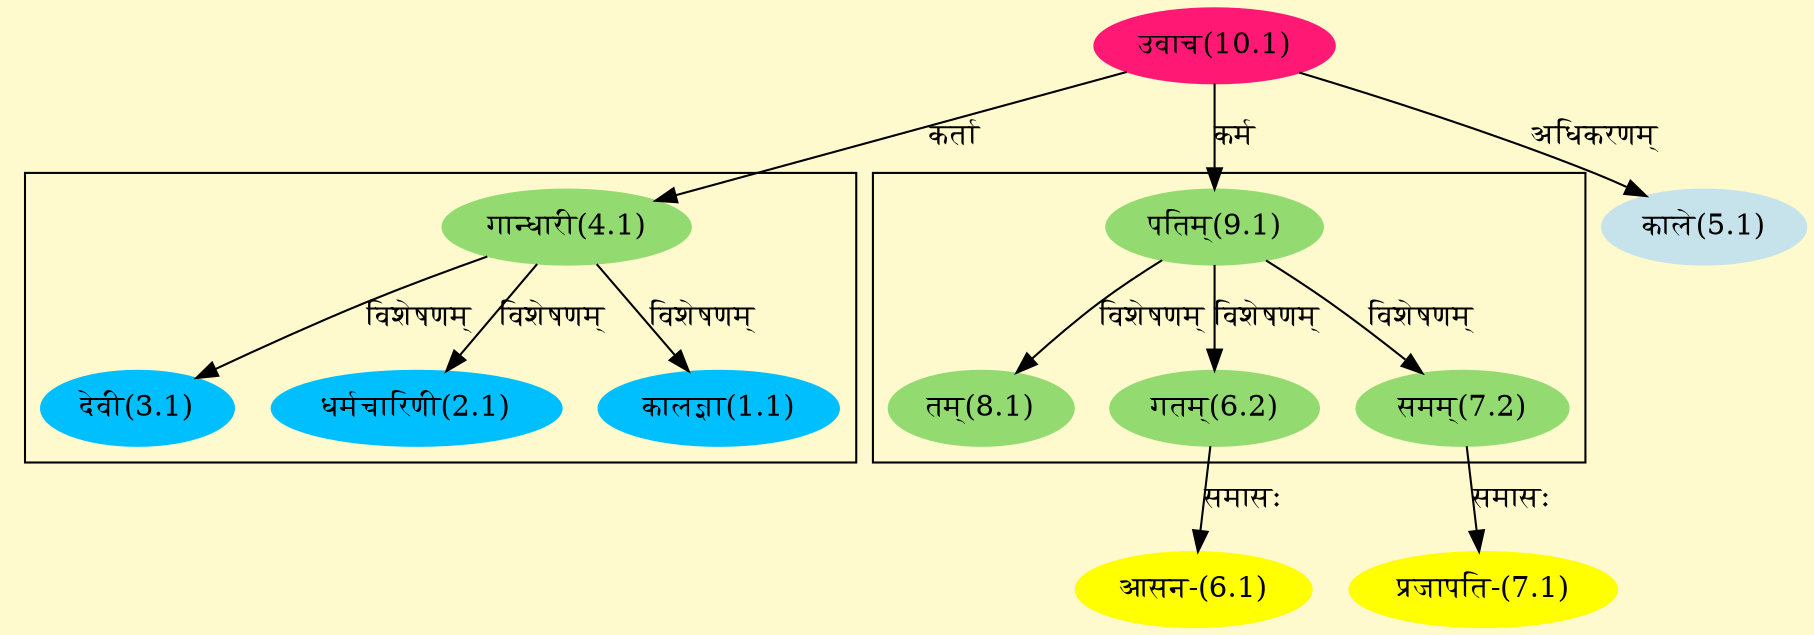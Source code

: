digraph G{
rankdir=BT;
 compound=true;
 bgcolor="lemonchiffon1";

subgraph cluster_1{
Node1_1 [style=filled, color="#00BFFF" label = "कालज्ञा(1.1)"]
Node4_1 [style=filled, color="#93DB70" label = "गान्धारी(4.1)"]
Node2_1 [style=filled, color="#00BFFF" label = "धर्मचारिणी(2.1)"]
Node3_1 [style=filled, color="#00BFFF" label = "देवी(3.1)"]

}

subgraph cluster_2{
Node6_2 [style=filled, color="#93DB70" label = "गतम्(6.2)"]
Node9_1 [style=filled, color="#93DB70" label = "पतिम्(9.1)"]
Node7_2 [style=filled, color="#93DB70" label = "समम्(7.2)"]
Node8_1 [style=filled, color="#93DB70" label = "तम्(8.1)"]

}
Node4_1 [style=filled, color="#93DB70" label = "गान्धारी(4.1)"]
Node10_1 [style=filled, color="#FF1975" label = "उवाच(10.1)"]
Node5_1 [style=filled, color="#C6E2EB" label = "काले(5.1)"]
Node6_1 [style=filled, color="#FFFF00" label = "आसन-(6.1)"]
Node6_2 [style=filled, color="#93DB70" label = "गतम्(6.2)"]
Node7_1 [style=filled, color="#FFFF00" label = "प्रजापति-(7.1)"]
Node7_2 [style=filled, color="#93DB70" label = "समम्(7.2)"]
Node9_1 [style=filled, color="#93DB70" label = "पतिम्(9.1)"]
/* Start of Relations section */

Node1_1 -> Node4_1 [  label="विशेषणम्"  dir="back" ]
Node2_1 -> Node4_1 [  label="विशेषणम्"  dir="back" ]
Node3_1 -> Node4_1 [  label="विशेषणम्"  dir="back" ]
Node4_1 -> Node10_1 [  label="कर्ता"  dir="back" ]
Node5_1 -> Node10_1 [  label="अधिकरणम्"  dir="back" ]
Node6_1 -> Node6_2 [  label="समासः"  dir="back" ]
Node6_2 -> Node9_1 [  label="विशेषणम्"  dir="back" ]
Node7_1 -> Node7_2 [  label="समासः"  dir="back" ]
Node7_2 -> Node9_1 [  label="विशेषणम्"  dir="back" ]
Node8_1 -> Node9_1 [  label="विशेषणम्"  dir="back" ]
Node9_1 -> Node10_1 [  label="कर्म"  dir="back" ]
}
